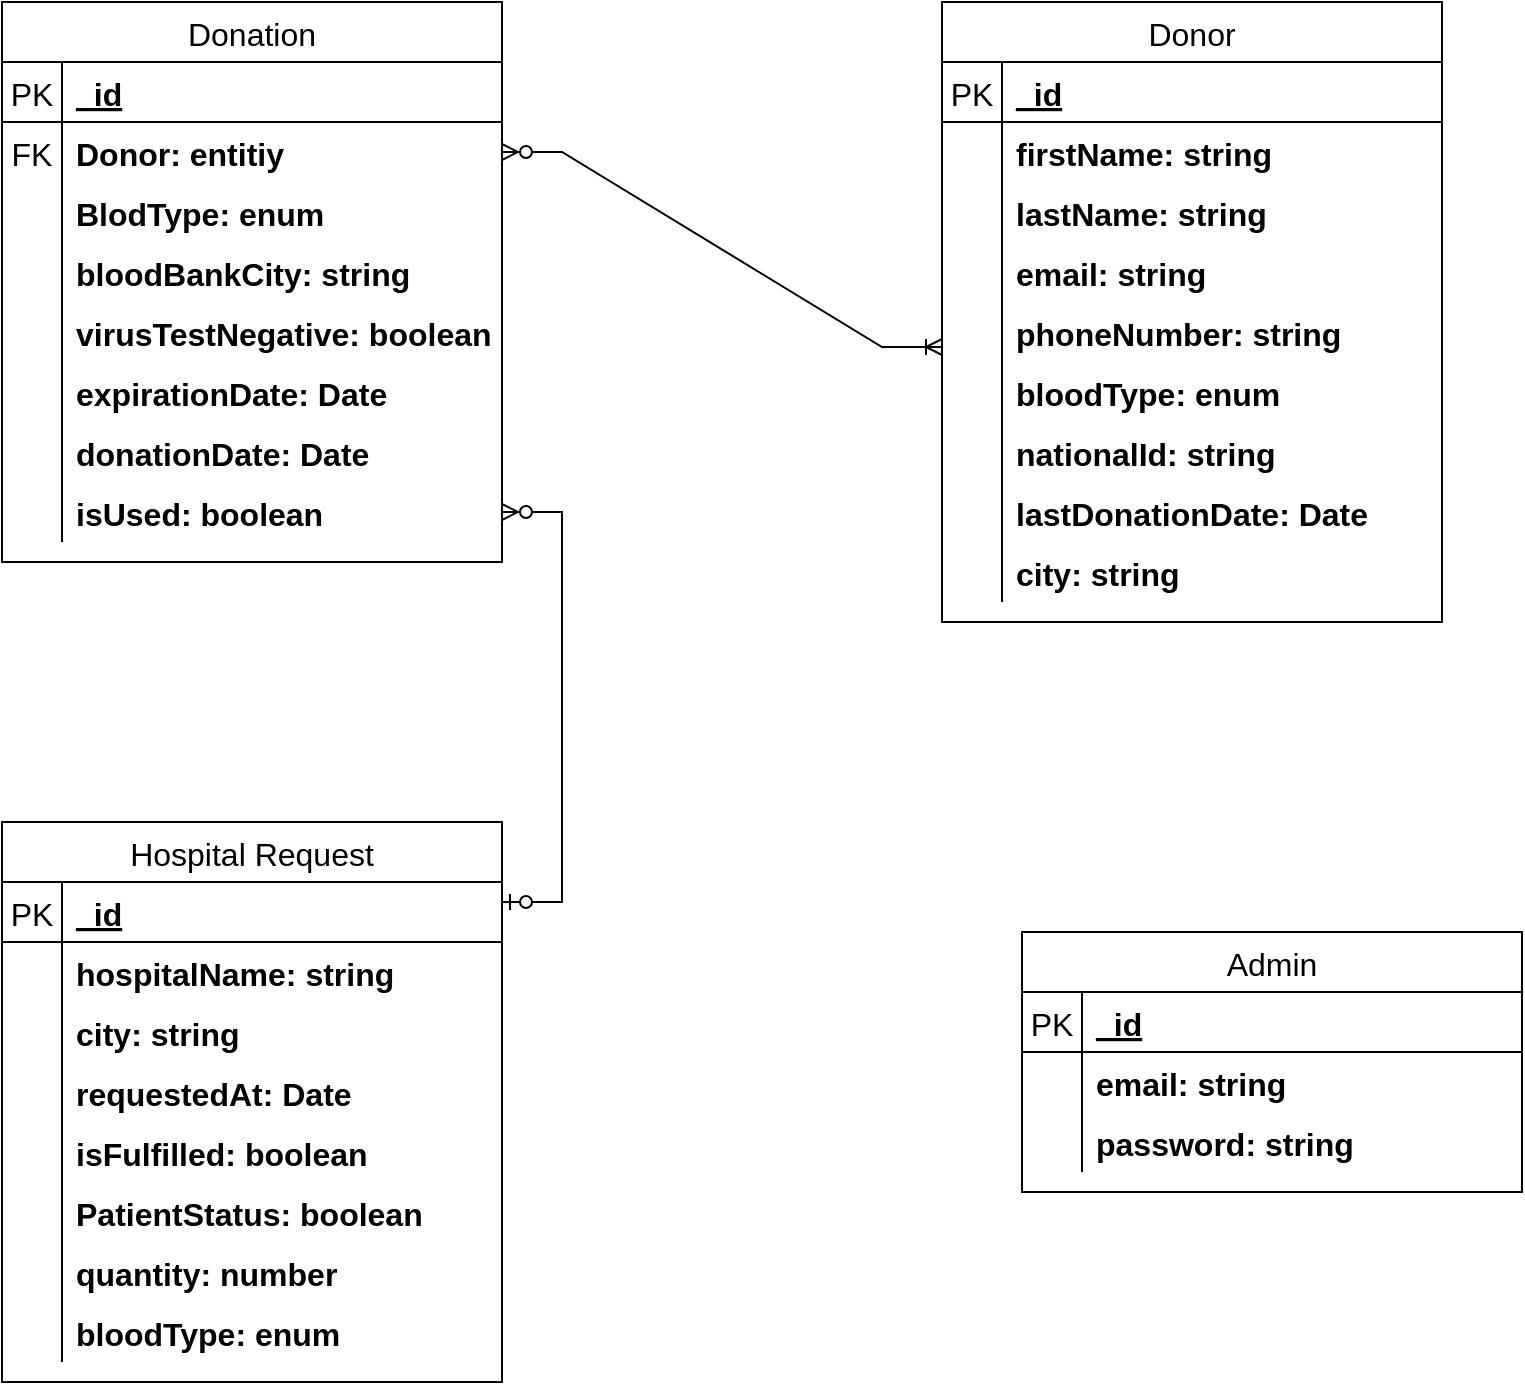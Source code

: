 <mxfile version="28.0.4">
  <diagram id="R2lEEEUBdFMjLlhIrx00" name="Page-1">
    <mxGraphModel dx="1426" dy="841" grid="1" gridSize="10" guides="1" tooltips="1" connect="1" arrows="1" fold="1" page="1" pageScale="1" pageWidth="850" pageHeight="1100" math="0" shadow="0" extFonts="Permanent Marker^https://fonts.googleapis.com/css?family=Permanent+Marker">
      <root>
        <mxCell id="0" />
        <mxCell id="1" parent="0" />
        <mxCell id="C-vyLk0tnHw3VtMMgP7b-23" value="Donation" style="shape=table;startSize=30;container=1;collapsible=1;childLayout=tableLayout;fixedRows=1;rowLines=0;align=center;resizeLast=1;spacing=1;fontSize=16;" parent="1" vertex="1">
          <mxGeometry x="40" y="20" width="250" height="280" as="geometry" />
        </mxCell>
        <mxCell id="C-vyLk0tnHw3VtMMgP7b-24" value="" style="shape=partialRectangle;collapsible=0;dropTarget=0;pointerEvents=0;fillColor=none;points=[[0,0.5],[1,0.5]];portConstraint=eastwest;top=0;left=0;right=0;bottom=1;spacing=1;fontSize=16;" parent="C-vyLk0tnHw3VtMMgP7b-23" vertex="1">
          <mxGeometry y="30" width="250" height="30" as="geometry" />
        </mxCell>
        <mxCell id="C-vyLk0tnHw3VtMMgP7b-25" value="PK" style="shape=partialRectangle;overflow=hidden;connectable=0;fillColor=none;top=0;left=0;bottom=0;right=0;spacing=1;fontSize=16;" parent="C-vyLk0tnHw3VtMMgP7b-24" vertex="1">
          <mxGeometry width="30" height="30" as="geometry">
            <mxRectangle width="30" height="30" as="alternateBounds" />
          </mxGeometry>
        </mxCell>
        <mxCell id="C-vyLk0tnHw3VtMMgP7b-26" value="_id" style="shape=partialRectangle;overflow=hidden;connectable=0;fillColor=none;top=0;left=0;bottom=0;right=0;align=left;spacingLeft=6;spacing=1;fontSize=16;fontStyle=5" parent="C-vyLk0tnHw3VtMMgP7b-24" vertex="1">
          <mxGeometry x="30" width="220" height="30" as="geometry">
            <mxRectangle width="220" height="30" as="alternateBounds" />
          </mxGeometry>
        </mxCell>
        <mxCell id="C-vyLk0tnHw3VtMMgP7b-27" value="" style="shape=partialRectangle;collapsible=0;dropTarget=0;pointerEvents=0;fillColor=none;points=[[0,0.5],[1,0.5]];portConstraint=eastwest;top=0;left=0;right=0;bottom=0;spacing=1;fontSize=16;" parent="C-vyLk0tnHw3VtMMgP7b-23" vertex="1">
          <mxGeometry y="60" width="250" height="30" as="geometry" />
        </mxCell>
        <mxCell id="C-vyLk0tnHw3VtMMgP7b-28" value="FK" style="shape=partialRectangle;overflow=hidden;connectable=0;fillColor=none;top=0;left=0;bottom=0;right=0;spacing=1;fontSize=16;" parent="C-vyLk0tnHw3VtMMgP7b-27" vertex="1">
          <mxGeometry width="30" height="30" as="geometry">
            <mxRectangle width="30" height="30" as="alternateBounds" />
          </mxGeometry>
        </mxCell>
        <mxCell id="C-vyLk0tnHw3VtMMgP7b-29" value="Donor: entitiy" style="shape=partialRectangle;overflow=hidden;connectable=0;fillColor=none;top=0;left=0;bottom=0;right=0;align=left;spacingLeft=6;spacing=1;fontSize=16;fontStyle=1" parent="C-vyLk0tnHw3VtMMgP7b-27" vertex="1">
          <mxGeometry x="30" width="220" height="30" as="geometry">
            <mxRectangle width="220" height="30" as="alternateBounds" />
          </mxGeometry>
        </mxCell>
        <mxCell id="e13ML2tf_FZ5OlTBBP0J-16" value="" style="shape=partialRectangle;collapsible=0;dropTarget=0;pointerEvents=0;fillColor=none;points=[[0,0.5],[1,0.5]];portConstraint=eastwest;top=0;left=0;right=0;bottom=0;spacing=1;fontSize=16;" parent="C-vyLk0tnHw3VtMMgP7b-23" vertex="1">
          <mxGeometry y="90" width="250" height="30" as="geometry" />
        </mxCell>
        <mxCell id="e13ML2tf_FZ5OlTBBP0J-17" value="" style="shape=partialRectangle;overflow=hidden;connectable=0;fillColor=none;top=0;left=0;bottom=0;right=0;spacing=1;fontSize=16;" parent="e13ML2tf_FZ5OlTBBP0J-16" vertex="1">
          <mxGeometry width="30" height="30" as="geometry">
            <mxRectangle width="30" height="30" as="alternateBounds" />
          </mxGeometry>
        </mxCell>
        <mxCell id="e13ML2tf_FZ5OlTBBP0J-18" value="BlodType: enum" style="shape=partialRectangle;overflow=hidden;connectable=0;fillColor=none;top=0;left=0;bottom=0;right=0;align=left;spacingLeft=6;spacing=1;fontSize=16;fontStyle=1" parent="e13ML2tf_FZ5OlTBBP0J-16" vertex="1">
          <mxGeometry x="30" width="220" height="30" as="geometry">
            <mxRectangle width="220" height="30" as="alternateBounds" />
          </mxGeometry>
        </mxCell>
        <mxCell id="e13ML2tf_FZ5OlTBBP0J-19" value="" style="shape=partialRectangle;collapsible=0;dropTarget=0;pointerEvents=0;fillColor=none;points=[[0,0.5],[1,0.5]];portConstraint=eastwest;top=0;left=0;right=0;bottom=0;spacing=1;fontSize=16;" parent="C-vyLk0tnHw3VtMMgP7b-23" vertex="1">
          <mxGeometry y="120" width="250" height="30" as="geometry" />
        </mxCell>
        <mxCell id="e13ML2tf_FZ5OlTBBP0J-20" value="" style="shape=partialRectangle;overflow=hidden;connectable=0;fillColor=none;top=0;left=0;bottom=0;right=0;spacing=1;fontSize=16;" parent="e13ML2tf_FZ5OlTBBP0J-19" vertex="1">
          <mxGeometry width="30" height="30" as="geometry">
            <mxRectangle width="30" height="30" as="alternateBounds" />
          </mxGeometry>
        </mxCell>
        <mxCell id="e13ML2tf_FZ5OlTBBP0J-21" value="bloodBankCity: string" style="shape=partialRectangle;overflow=hidden;connectable=0;fillColor=none;top=0;left=0;bottom=0;right=0;align=left;spacingLeft=6;spacing=1;fontSize=16;fontStyle=1" parent="e13ML2tf_FZ5OlTBBP0J-19" vertex="1">
          <mxGeometry x="30" width="220" height="30" as="geometry">
            <mxRectangle width="220" height="30" as="alternateBounds" />
          </mxGeometry>
        </mxCell>
        <mxCell id="e13ML2tf_FZ5OlTBBP0J-22" value="" style="shape=partialRectangle;collapsible=0;dropTarget=0;pointerEvents=0;fillColor=none;points=[[0,0.5],[1,0.5]];portConstraint=eastwest;top=0;left=0;right=0;bottom=0;spacing=1;fontSize=16;" parent="C-vyLk0tnHw3VtMMgP7b-23" vertex="1">
          <mxGeometry y="150" width="250" height="30" as="geometry" />
        </mxCell>
        <mxCell id="e13ML2tf_FZ5OlTBBP0J-23" value="" style="shape=partialRectangle;overflow=hidden;connectable=0;fillColor=none;top=0;left=0;bottom=0;right=0;spacing=1;fontSize=16;" parent="e13ML2tf_FZ5OlTBBP0J-22" vertex="1">
          <mxGeometry width="30" height="30" as="geometry">
            <mxRectangle width="30" height="30" as="alternateBounds" />
          </mxGeometry>
        </mxCell>
        <mxCell id="e13ML2tf_FZ5OlTBBP0J-24" value="virusTestNegative: boolean" style="shape=partialRectangle;overflow=hidden;connectable=0;fillColor=none;top=0;left=0;bottom=0;right=0;align=left;spacingLeft=6;spacing=1;fontSize=16;fontStyle=1" parent="e13ML2tf_FZ5OlTBBP0J-22" vertex="1">
          <mxGeometry x="30" width="220" height="30" as="geometry">
            <mxRectangle width="220" height="30" as="alternateBounds" />
          </mxGeometry>
        </mxCell>
        <mxCell id="e13ML2tf_FZ5OlTBBP0J-25" value="" style="shape=partialRectangle;collapsible=0;dropTarget=0;pointerEvents=0;fillColor=none;points=[[0,0.5],[1,0.5]];portConstraint=eastwest;top=0;left=0;right=0;bottom=0;spacing=1;fontSize=16;" parent="C-vyLk0tnHw3VtMMgP7b-23" vertex="1">
          <mxGeometry y="180" width="250" height="30" as="geometry" />
        </mxCell>
        <mxCell id="e13ML2tf_FZ5OlTBBP0J-26" value="" style="shape=partialRectangle;overflow=hidden;connectable=0;fillColor=none;top=0;left=0;bottom=0;right=0;spacing=1;fontSize=16;" parent="e13ML2tf_FZ5OlTBBP0J-25" vertex="1">
          <mxGeometry width="30" height="30" as="geometry">
            <mxRectangle width="30" height="30" as="alternateBounds" />
          </mxGeometry>
        </mxCell>
        <mxCell id="e13ML2tf_FZ5OlTBBP0J-27" value="expirationDate: Date" style="shape=partialRectangle;overflow=hidden;connectable=0;fillColor=none;top=0;left=0;bottom=0;right=0;align=left;spacingLeft=6;spacing=1;fontSize=16;fontStyle=1" parent="e13ML2tf_FZ5OlTBBP0J-25" vertex="1">
          <mxGeometry x="30" width="220" height="30" as="geometry">
            <mxRectangle width="220" height="30" as="alternateBounds" />
          </mxGeometry>
        </mxCell>
        <mxCell id="e13ML2tf_FZ5OlTBBP0J-28" value="" style="shape=partialRectangle;collapsible=0;dropTarget=0;pointerEvents=0;fillColor=none;points=[[0,0.5],[1,0.5]];portConstraint=eastwest;top=0;left=0;right=0;bottom=0;spacing=1;fontSize=16;" parent="C-vyLk0tnHw3VtMMgP7b-23" vertex="1">
          <mxGeometry y="210" width="250" height="30" as="geometry" />
        </mxCell>
        <mxCell id="e13ML2tf_FZ5OlTBBP0J-29" value="" style="shape=partialRectangle;overflow=hidden;connectable=0;fillColor=none;top=0;left=0;bottom=0;right=0;spacing=1;fontSize=16;" parent="e13ML2tf_FZ5OlTBBP0J-28" vertex="1">
          <mxGeometry width="30" height="30" as="geometry">
            <mxRectangle width="30" height="30" as="alternateBounds" />
          </mxGeometry>
        </mxCell>
        <mxCell id="e13ML2tf_FZ5OlTBBP0J-30" value="donationDate: Date" style="shape=partialRectangle;overflow=hidden;connectable=0;fillColor=none;top=0;left=0;bottom=0;right=0;align=left;spacingLeft=6;spacing=1;fontSize=16;fontStyle=1" parent="e13ML2tf_FZ5OlTBBP0J-28" vertex="1">
          <mxGeometry x="30" width="220" height="30" as="geometry">
            <mxRectangle width="220" height="30" as="alternateBounds" />
          </mxGeometry>
        </mxCell>
        <mxCell id="e13ML2tf_FZ5OlTBBP0J-59" value="" style="shape=partialRectangle;collapsible=0;dropTarget=0;pointerEvents=0;fillColor=none;points=[[0,0.5],[1,0.5]];portConstraint=eastwest;top=0;left=0;right=0;bottom=0;spacing=1;fontSize=16;" parent="C-vyLk0tnHw3VtMMgP7b-23" vertex="1">
          <mxGeometry y="240" width="250" height="30" as="geometry" />
        </mxCell>
        <mxCell id="e13ML2tf_FZ5OlTBBP0J-60" value="" style="shape=partialRectangle;overflow=hidden;connectable=0;fillColor=none;top=0;left=0;bottom=0;right=0;spacing=1;fontSize=16;" parent="e13ML2tf_FZ5OlTBBP0J-59" vertex="1">
          <mxGeometry width="30" height="30" as="geometry">
            <mxRectangle width="30" height="30" as="alternateBounds" />
          </mxGeometry>
        </mxCell>
        <mxCell id="e13ML2tf_FZ5OlTBBP0J-61" value="isUsed: boolean" style="shape=partialRectangle;overflow=hidden;connectable=0;fillColor=none;top=0;left=0;bottom=0;right=0;align=left;spacingLeft=6;spacing=1;fontSize=16;fontStyle=1" parent="e13ML2tf_FZ5OlTBBP0J-59" vertex="1">
          <mxGeometry x="30" width="220" height="30" as="geometry">
            <mxRectangle width="220" height="30" as="alternateBounds" />
          </mxGeometry>
        </mxCell>
        <mxCell id="e13ML2tf_FZ5OlTBBP0J-90" value="Hospital Request" style="shape=table;startSize=30;container=1;collapsible=1;childLayout=tableLayout;fixedRows=1;rowLines=0;align=center;resizeLast=1;spacing=1;fontSize=16;" parent="1" vertex="1">
          <mxGeometry x="40" y="430" width="250" height="280" as="geometry" />
        </mxCell>
        <mxCell id="e13ML2tf_FZ5OlTBBP0J-91" value="" style="shape=partialRectangle;collapsible=0;dropTarget=0;pointerEvents=0;fillColor=none;points=[[0,0.5],[1,0.5]];portConstraint=eastwest;top=0;left=0;right=0;bottom=1;spacing=1;fontSize=16;" parent="e13ML2tf_FZ5OlTBBP0J-90" vertex="1">
          <mxGeometry y="30" width="250" height="30" as="geometry" />
        </mxCell>
        <mxCell id="e13ML2tf_FZ5OlTBBP0J-92" value="PK" style="shape=partialRectangle;overflow=hidden;connectable=0;fillColor=none;top=0;left=0;bottom=0;right=0;spacing=1;fontSize=16;" parent="e13ML2tf_FZ5OlTBBP0J-91" vertex="1">
          <mxGeometry width="30" height="30" as="geometry">
            <mxRectangle width="30" height="30" as="alternateBounds" />
          </mxGeometry>
        </mxCell>
        <mxCell id="e13ML2tf_FZ5OlTBBP0J-93" value="_id" style="shape=partialRectangle;overflow=hidden;connectable=0;fillColor=none;top=0;left=0;bottom=0;right=0;align=left;spacingLeft=6;spacing=1;fontSize=16;fontStyle=5" parent="e13ML2tf_FZ5OlTBBP0J-91" vertex="1">
          <mxGeometry x="30" width="220" height="30" as="geometry">
            <mxRectangle width="220" height="30" as="alternateBounds" />
          </mxGeometry>
        </mxCell>
        <mxCell id="e13ML2tf_FZ5OlTBBP0J-94" value="" style="shape=partialRectangle;collapsible=0;dropTarget=0;pointerEvents=0;fillColor=none;points=[[0,0.5],[1,0.5]];portConstraint=eastwest;top=0;left=0;right=0;bottom=0;spacing=1;fontSize=16;" parent="e13ML2tf_FZ5OlTBBP0J-90" vertex="1">
          <mxGeometry y="60" width="250" height="30" as="geometry" />
        </mxCell>
        <mxCell id="e13ML2tf_FZ5OlTBBP0J-95" value="" style="shape=partialRectangle;overflow=hidden;connectable=0;fillColor=none;top=0;left=0;bottom=0;right=0;spacing=1;fontSize=16;" parent="e13ML2tf_FZ5OlTBBP0J-94" vertex="1">
          <mxGeometry width="30" height="30" as="geometry">
            <mxRectangle width="30" height="30" as="alternateBounds" />
          </mxGeometry>
        </mxCell>
        <mxCell id="e13ML2tf_FZ5OlTBBP0J-96" value="hospitalName: string" style="shape=partialRectangle;overflow=hidden;connectable=0;fillColor=none;top=0;left=0;bottom=0;right=0;align=left;spacingLeft=6;spacing=1;fontSize=16;fontStyle=1" parent="e13ML2tf_FZ5OlTBBP0J-94" vertex="1">
          <mxGeometry x="30" width="220" height="30" as="geometry">
            <mxRectangle width="220" height="30" as="alternateBounds" />
          </mxGeometry>
        </mxCell>
        <mxCell id="e13ML2tf_FZ5OlTBBP0J-97" value="" style="shape=partialRectangle;collapsible=0;dropTarget=0;pointerEvents=0;fillColor=none;points=[[0,0.5],[1,0.5]];portConstraint=eastwest;top=0;left=0;right=0;bottom=0;spacing=1;fontSize=16;" parent="e13ML2tf_FZ5OlTBBP0J-90" vertex="1">
          <mxGeometry y="90" width="250" height="30" as="geometry" />
        </mxCell>
        <mxCell id="e13ML2tf_FZ5OlTBBP0J-98" value="" style="shape=partialRectangle;overflow=hidden;connectable=0;fillColor=none;top=0;left=0;bottom=0;right=0;spacing=1;fontSize=16;" parent="e13ML2tf_FZ5OlTBBP0J-97" vertex="1">
          <mxGeometry width="30" height="30" as="geometry">
            <mxRectangle width="30" height="30" as="alternateBounds" />
          </mxGeometry>
        </mxCell>
        <mxCell id="e13ML2tf_FZ5OlTBBP0J-99" value="city: string" style="shape=partialRectangle;overflow=hidden;connectable=0;fillColor=none;top=0;left=0;bottom=0;right=0;align=left;spacingLeft=6;spacing=1;fontSize=16;fontStyle=1" parent="e13ML2tf_FZ5OlTBBP0J-97" vertex="1">
          <mxGeometry x="30" width="220" height="30" as="geometry">
            <mxRectangle width="220" height="30" as="alternateBounds" />
          </mxGeometry>
        </mxCell>
        <mxCell id="e13ML2tf_FZ5OlTBBP0J-115" value="" style="shape=partialRectangle;collapsible=0;dropTarget=0;pointerEvents=0;fillColor=none;points=[[0,0.5],[1,0.5]];portConstraint=eastwest;top=0;left=0;right=0;bottom=0;spacing=1;fontSize=16;" parent="e13ML2tf_FZ5OlTBBP0J-90" vertex="1">
          <mxGeometry y="120" width="250" height="30" as="geometry" />
        </mxCell>
        <mxCell id="e13ML2tf_FZ5OlTBBP0J-116" value="" style="shape=partialRectangle;overflow=hidden;connectable=0;fillColor=none;top=0;left=0;bottom=0;right=0;spacing=1;fontSize=16;" parent="e13ML2tf_FZ5OlTBBP0J-115" vertex="1">
          <mxGeometry width="30" height="30" as="geometry">
            <mxRectangle width="30" height="30" as="alternateBounds" />
          </mxGeometry>
        </mxCell>
        <mxCell id="e13ML2tf_FZ5OlTBBP0J-117" value="requestedAt: Date" style="shape=partialRectangle;overflow=hidden;connectable=0;fillColor=none;top=0;left=0;bottom=0;right=0;align=left;spacingLeft=6;spacing=1;fontSize=16;fontStyle=1" parent="e13ML2tf_FZ5OlTBBP0J-115" vertex="1">
          <mxGeometry x="30" width="220" height="30" as="geometry">
            <mxRectangle width="220" height="30" as="alternateBounds" />
          </mxGeometry>
        </mxCell>
        <mxCell id="w0F7OQjywoOa17kBOI3Z-49" value="" style="shape=partialRectangle;collapsible=0;dropTarget=0;pointerEvents=0;fillColor=none;points=[[0,0.5],[1,0.5]];portConstraint=eastwest;top=0;left=0;right=0;bottom=0;spacing=1;fontSize=16;" vertex="1" parent="e13ML2tf_FZ5OlTBBP0J-90">
          <mxGeometry y="150" width="250" height="30" as="geometry" />
        </mxCell>
        <mxCell id="w0F7OQjywoOa17kBOI3Z-50" value="" style="shape=partialRectangle;overflow=hidden;connectable=0;fillColor=none;top=0;left=0;bottom=0;right=0;spacing=1;fontSize=16;" vertex="1" parent="w0F7OQjywoOa17kBOI3Z-49">
          <mxGeometry width="30" height="30" as="geometry">
            <mxRectangle width="30" height="30" as="alternateBounds" />
          </mxGeometry>
        </mxCell>
        <mxCell id="w0F7OQjywoOa17kBOI3Z-51" value="isFulfilled: boolean" style="shape=partialRectangle;overflow=hidden;connectable=0;fillColor=none;top=0;left=0;bottom=0;right=0;align=left;spacingLeft=6;spacing=1;fontSize=16;fontStyle=1" vertex="1" parent="w0F7OQjywoOa17kBOI3Z-49">
          <mxGeometry x="30" width="220" height="30" as="geometry">
            <mxRectangle width="220" height="30" as="alternateBounds" />
          </mxGeometry>
        </mxCell>
        <mxCell id="w0F7OQjywoOa17kBOI3Z-52" value="" style="shape=partialRectangle;collapsible=0;dropTarget=0;pointerEvents=0;fillColor=none;points=[[0,0.5],[1,0.5]];portConstraint=eastwest;top=0;left=0;right=0;bottom=0;spacing=1;fontSize=16;" vertex="1" parent="e13ML2tf_FZ5OlTBBP0J-90">
          <mxGeometry y="180" width="250" height="30" as="geometry" />
        </mxCell>
        <mxCell id="w0F7OQjywoOa17kBOI3Z-53" value="" style="shape=partialRectangle;overflow=hidden;connectable=0;fillColor=none;top=0;left=0;bottom=0;right=0;spacing=1;fontSize=16;" vertex="1" parent="w0F7OQjywoOa17kBOI3Z-52">
          <mxGeometry width="30" height="30" as="geometry">
            <mxRectangle width="30" height="30" as="alternateBounds" />
          </mxGeometry>
        </mxCell>
        <mxCell id="w0F7OQjywoOa17kBOI3Z-54" value="PatientStatus: boolean" style="shape=partialRectangle;overflow=hidden;connectable=0;fillColor=none;top=0;left=0;bottom=0;right=0;align=left;spacingLeft=6;spacing=1;fontSize=16;fontStyle=1" vertex="1" parent="w0F7OQjywoOa17kBOI3Z-52">
          <mxGeometry x="30" width="220" height="30" as="geometry">
            <mxRectangle width="220" height="30" as="alternateBounds" />
          </mxGeometry>
        </mxCell>
        <mxCell id="w0F7OQjywoOa17kBOI3Z-55" value="" style="shape=partialRectangle;collapsible=0;dropTarget=0;pointerEvents=0;fillColor=none;points=[[0,0.5],[1,0.5]];portConstraint=eastwest;top=0;left=0;right=0;bottom=0;spacing=1;fontSize=16;" vertex="1" parent="e13ML2tf_FZ5OlTBBP0J-90">
          <mxGeometry y="210" width="250" height="30" as="geometry" />
        </mxCell>
        <mxCell id="w0F7OQjywoOa17kBOI3Z-56" value="" style="shape=partialRectangle;overflow=hidden;connectable=0;fillColor=none;top=0;left=0;bottom=0;right=0;spacing=1;fontSize=16;" vertex="1" parent="w0F7OQjywoOa17kBOI3Z-55">
          <mxGeometry width="30" height="30" as="geometry">
            <mxRectangle width="30" height="30" as="alternateBounds" />
          </mxGeometry>
        </mxCell>
        <mxCell id="w0F7OQjywoOa17kBOI3Z-57" value="quantity: number" style="shape=partialRectangle;overflow=hidden;connectable=0;fillColor=none;top=0;left=0;bottom=0;right=0;align=left;spacingLeft=6;spacing=1;fontSize=16;fontStyle=1" vertex="1" parent="w0F7OQjywoOa17kBOI3Z-55">
          <mxGeometry x="30" width="220" height="30" as="geometry">
            <mxRectangle width="220" height="30" as="alternateBounds" />
          </mxGeometry>
        </mxCell>
        <mxCell id="w0F7OQjywoOa17kBOI3Z-58" value="" style="shape=partialRectangle;collapsible=0;dropTarget=0;pointerEvents=0;fillColor=none;points=[[0,0.5],[1,0.5]];portConstraint=eastwest;top=0;left=0;right=0;bottom=0;spacing=1;fontSize=16;" vertex="1" parent="e13ML2tf_FZ5OlTBBP0J-90">
          <mxGeometry y="240" width="250" height="30" as="geometry" />
        </mxCell>
        <mxCell id="w0F7OQjywoOa17kBOI3Z-59" value="" style="shape=partialRectangle;overflow=hidden;connectable=0;fillColor=none;top=0;left=0;bottom=0;right=0;spacing=1;fontSize=16;" vertex="1" parent="w0F7OQjywoOa17kBOI3Z-58">
          <mxGeometry width="30" height="30" as="geometry">
            <mxRectangle width="30" height="30" as="alternateBounds" />
          </mxGeometry>
        </mxCell>
        <mxCell id="w0F7OQjywoOa17kBOI3Z-60" value="bloodType: enum" style="shape=partialRectangle;overflow=hidden;connectable=0;fillColor=none;top=0;left=0;bottom=0;right=0;align=left;spacingLeft=6;spacing=1;fontSize=16;fontStyle=1" vertex="1" parent="w0F7OQjywoOa17kBOI3Z-58">
          <mxGeometry x="30" width="220" height="30" as="geometry">
            <mxRectangle width="220" height="30" as="alternateBounds" />
          </mxGeometry>
        </mxCell>
        <mxCell id="e13ML2tf_FZ5OlTBBP0J-131" value="Donor" style="shape=table;startSize=30;container=1;collapsible=1;childLayout=tableLayout;fixedRows=1;rowLines=0;align=center;resizeLast=1;spacing=1;fontSize=16;" parent="1" vertex="1">
          <mxGeometry x="510" y="20" width="250" height="310" as="geometry" />
        </mxCell>
        <mxCell id="e13ML2tf_FZ5OlTBBP0J-132" value="" style="shape=partialRectangle;collapsible=0;dropTarget=0;pointerEvents=0;fillColor=none;points=[[0,0.5],[1,0.5]];portConstraint=eastwest;top=0;left=0;right=0;bottom=1;spacing=1;fontSize=16;" parent="e13ML2tf_FZ5OlTBBP0J-131" vertex="1">
          <mxGeometry y="30" width="250" height="30" as="geometry" />
        </mxCell>
        <mxCell id="e13ML2tf_FZ5OlTBBP0J-133" value="PK" style="shape=partialRectangle;overflow=hidden;connectable=0;fillColor=none;top=0;left=0;bottom=0;right=0;spacing=1;fontSize=16;" parent="e13ML2tf_FZ5OlTBBP0J-132" vertex="1">
          <mxGeometry width="30" height="30" as="geometry">
            <mxRectangle width="30" height="30" as="alternateBounds" />
          </mxGeometry>
        </mxCell>
        <mxCell id="e13ML2tf_FZ5OlTBBP0J-134" value="_id" style="shape=partialRectangle;overflow=hidden;connectable=0;fillColor=none;top=0;left=0;bottom=0;right=0;align=left;spacingLeft=6;spacing=1;fontSize=16;fontStyle=5" parent="e13ML2tf_FZ5OlTBBP0J-132" vertex="1">
          <mxGeometry x="30" width="220" height="30" as="geometry">
            <mxRectangle width="220" height="30" as="alternateBounds" />
          </mxGeometry>
        </mxCell>
        <mxCell id="e13ML2tf_FZ5OlTBBP0J-135" value="" style="shape=partialRectangle;collapsible=0;dropTarget=0;pointerEvents=0;fillColor=none;points=[[0,0.5],[1,0.5]];portConstraint=eastwest;top=0;left=0;right=0;bottom=0;spacing=1;fontSize=16;" parent="e13ML2tf_FZ5OlTBBP0J-131" vertex="1">
          <mxGeometry y="60" width="250" height="30" as="geometry" />
        </mxCell>
        <mxCell id="e13ML2tf_FZ5OlTBBP0J-136" value="" style="shape=partialRectangle;overflow=hidden;connectable=0;fillColor=none;top=0;left=0;bottom=0;right=0;spacing=1;fontSize=16;" parent="e13ML2tf_FZ5OlTBBP0J-135" vertex="1">
          <mxGeometry width="30" height="30" as="geometry">
            <mxRectangle width="30" height="30" as="alternateBounds" />
          </mxGeometry>
        </mxCell>
        <mxCell id="e13ML2tf_FZ5OlTBBP0J-137" value="firstName: string" style="shape=partialRectangle;overflow=hidden;connectable=0;fillColor=none;top=0;left=0;bottom=0;right=0;align=left;spacingLeft=6;spacing=1;fontSize=16;fontStyle=1" parent="e13ML2tf_FZ5OlTBBP0J-135" vertex="1">
          <mxGeometry x="30" width="220" height="30" as="geometry">
            <mxRectangle width="220" height="30" as="alternateBounds" />
          </mxGeometry>
        </mxCell>
        <mxCell id="e13ML2tf_FZ5OlTBBP0J-138" value="" style="shape=partialRectangle;collapsible=0;dropTarget=0;pointerEvents=0;fillColor=none;points=[[0,0.5],[1,0.5]];portConstraint=eastwest;top=0;left=0;right=0;bottom=0;spacing=1;fontSize=16;" parent="e13ML2tf_FZ5OlTBBP0J-131" vertex="1">
          <mxGeometry y="90" width="250" height="30" as="geometry" />
        </mxCell>
        <mxCell id="e13ML2tf_FZ5OlTBBP0J-139" value="" style="shape=partialRectangle;overflow=hidden;connectable=0;fillColor=none;top=0;left=0;bottom=0;right=0;spacing=1;fontSize=16;" parent="e13ML2tf_FZ5OlTBBP0J-138" vertex="1">
          <mxGeometry width="30" height="30" as="geometry">
            <mxRectangle width="30" height="30" as="alternateBounds" />
          </mxGeometry>
        </mxCell>
        <mxCell id="e13ML2tf_FZ5OlTBBP0J-140" value="lastName: string" style="shape=partialRectangle;overflow=hidden;connectable=0;fillColor=none;top=0;left=0;bottom=0;right=0;align=left;spacingLeft=6;spacing=1;fontSize=16;fontStyle=1" parent="e13ML2tf_FZ5OlTBBP0J-138" vertex="1">
          <mxGeometry x="30" width="220" height="30" as="geometry">
            <mxRectangle width="220" height="30" as="alternateBounds" />
          </mxGeometry>
        </mxCell>
        <mxCell id="e13ML2tf_FZ5OlTBBP0J-141" value="" style="shape=partialRectangle;collapsible=0;dropTarget=0;pointerEvents=0;fillColor=none;points=[[0,0.5],[1,0.5]];portConstraint=eastwest;top=0;left=0;right=0;bottom=0;spacing=1;fontSize=16;" parent="e13ML2tf_FZ5OlTBBP0J-131" vertex="1">
          <mxGeometry y="120" width="250" height="30" as="geometry" />
        </mxCell>
        <mxCell id="e13ML2tf_FZ5OlTBBP0J-142" value="" style="shape=partialRectangle;overflow=hidden;connectable=0;fillColor=none;top=0;left=0;bottom=0;right=0;spacing=1;fontSize=16;" parent="e13ML2tf_FZ5OlTBBP0J-141" vertex="1">
          <mxGeometry width="30" height="30" as="geometry">
            <mxRectangle width="30" height="30" as="alternateBounds" />
          </mxGeometry>
        </mxCell>
        <mxCell id="e13ML2tf_FZ5OlTBBP0J-143" value="email: string" style="shape=partialRectangle;overflow=hidden;connectable=0;fillColor=none;top=0;left=0;bottom=0;right=0;align=left;spacingLeft=6;spacing=1;fontSize=16;fontStyle=1" parent="e13ML2tf_FZ5OlTBBP0J-141" vertex="1">
          <mxGeometry x="30" width="220" height="30" as="geometry">
            <mxRectangle width="220" height="30" as="alternateBounds" />
          </mxGeometry>
        </mxCell>
        <mxCell id="w0F7OQjywoOa17kBOI3Z-29" value="" style="shape=partialRectangle;collapsible=0;dropTarget=0;pointerEvents=0;fillColor=none;points=[[0,0.5],[1,0.5]];portConstraint=eastwest;top=0;left=0;right=0;bottom=0;spacing=1;fontSize=16;" vertex="1" parent="e13ML2tf_FZ5OlTBBP0J-131">
          <mxGeometry y="150" width="250" height="30" as="geometry" />
        </mxCell>
        <mxCell id="w0F7OQjywoOa17kBOI3Z-30" value="" style="shape=partialRectangle;overflow=hidden;connectable=0;fillColor=none;top=0;left=0;bottom=0;right=0;spacing=1;fontSize=16;" vertex="1" parent="w0F7OQjywoOa17kBOI3Z-29">
          <mxGeometry width="30" height="30" as="geometry">
            <mxRectangle width="30" height="30" as="alternateBounds" />
          </mxGeometry>
        </mxCell>
        <mxCell id="w0F7OQjywoOa17kBOI3Z-31" value="phoneNumber: string" style="shape=partialRectangle;overflow=hidden;connectable=0;fillColor=none;top=0;left=0;bottom=0;right=0;align=left;spacingLeft=6;spacing=1;fontSize=16;fontStyle=1" vertex="1" parent="w0F7OQjywoOa17kBOI3Z-29">
          <mxGeometry x="30" width="220" height="30" as="geometry">
            <mxRectangle width="220" height="30" as="alternateBounds" />
          </mxGeometry>
        </mxCell>
        <mxCell id="w0F7OQjywoOa17kBOI3Z-32" value="" style="shape=partialRectangle;collapsible=0;dropTarget=0;pointerEvents=0;fillColor=none;points=[[0,0.5],[1,0.5]];portConstraint=eastwest;top=0;left=0;right=0;bottom=0;spacing=1;fontSize=16;" vertex="1" parent="e13ML2tf_FZ5OlTBBP0J-131">
          <mxGeometry y="180" width="250" height="30" as="geometry" />
        </mxCell>
        <mxCell id="w0F7OQjywoOa17kBOI3Z-33" value="" style="shape=partialRectangle;overflow=hidden;connectable=0;fillColor=none;top=0;left=0;bottom=0;right=0;spacing=1;fontSize=16;" vertex="1" parent="w0F7OQjywoOa17kBOI3Z-32">
          <mxGeometry width="30" height="30" as="geometry">
            <mxRectangle width="30" height="30" as="alternateBounds" />
          </mxGeometry>
        </mxCell>
        <mxCell id="w0F7OQjywoOa17kBOI3Z-34" value="bloodType: enum" style="shape=partialRectangle;overflow=hidden;connectable=0;fillColor=none;top=0;left=0;bottom=0;right=0;align=left;spacingLeft=6;spacing=1;fontSize=16;fontStyle=1" vertex="1" parent="w0F7OQjywoOa17kBOI3Z-32">
          <mxGeometry x="30" width="220" height="30" as="geometry">
            <mxRectangle width="220" height="30" as="alternateBounds" />
          </mxGeometry>
        </mxCell>
        <mxCell id="w0F7OQjywoOa17kBOI3Z-35" value="" style="shape=partialRectangle;collapsible=0;dropTarget=0;pointerEvents=0;fillColor=none;points=[[0,0.5],[1,0.5]];portConstraint=eastwest;top=0;left=0;right=0;bottom=0;spacing=1;fontSize=16;" vertex="1" parent="e13ML2tf_FZ5OlTBBP0J-131">
          <mxGeometry y="210" width="250" height="30" as="geometry" />
        </mxCell>
        <mxCell id="w0F7OQjywoOa17kBOI3Z-36" value="" style="shape=partialRectangle;overflow=hidden;connectable=0;fillColor=none;top=0;left=0;bottom=0;right=0;spacing=1;fontSize=16;" vertex="1" parent="w0F7OQjywoOa17kBOI3Z-35">
          <mxGeometry width="30" height="30" as="geometry">
            <mxRectangle width="30" height="30" as="alternateBounds" />
          </mxGeometry>
        </mxCell>
        <mxCell id="w0F7OQjywoOa17kBOI3Z-37" value="nationalId: string" style="shape=partialRectangle;overflow=hidden;connectable=0;fillColor=none;top=0;left=0;bottom=0;right=0;align=left;spacingLeft=6;spacing=1;fontSize=16;fontStyle=1" vertex="1" parent="w0F7OQjywoOa17kBOI3Z-35">
          <mxGeometry x="30" width="220" height="30" as="geometry">
            <mxRectangle width="220" height="30" as="alternateBounds" />
          </mxGeometry>
        </mxCell>
        <mxCell id="w0F7OQjywoOa17kBOI3Z-38" value="" style="shape=partialRectangle;collapsible=0;dropTarget=0;pointerEvents=0;fillColor=none;points=[[0,0.5],[1,0.5]];portConstraint=eastwest;top=0;left=0;right=0;bottom=0;spacing=1;fontSize=16;" vertex="1" parent="e13ML2tf_FZ5OlTBBP0J-131">
          <mxGeometry y="240" width="250" height="30" as="geometry" />
        </mxCell>
        <mxCell id="w0F7OQjywoOa17kBOI3Z-39" value="" style="shape=partialRectangle;overflow=hidden;connectable=0;fillColor=none;top=0;left=0;bottom=0;right=0;spacing=1;fontSize=16;" vertex="1" parent="w0F7OQjywoOa17kBOI3Z-38">
          <mxGeometry width="30" height="30" as="geometry">
            <mxRectangle width="30" height="30" as="alternateBounds" />
          </mxGeometry>
        </mxCell>
        <mxCell id="w0F7OQjywoOa17kBOI3Z-40" value="lastDonationDate: Date" style="shape=partialRectangle;overflow=hidden;connectable=0;fillColor=none;top=0;left=0;bottom=0;right=0;align=left;spacingLeft=6;spacing=1;fontSize=16;fontStyle=1" vertex="1" parent="w0F7OQjywoOa17kBOI3Z-38">
          <mxGeometry x="30" width="220" height="30" as="geometry">
            <mxRectangle width="220" height="30" as="alternateBounds" />
          </mxGeometry>
        </mxCell>
        <mxCell id="w0F7OQjywoOa17kBOI3Z-41" value="" style="shape=partialRectangle;collapsible=0;dropTarget=0;pointerEvents=0;fillColor=none;points=[[0,0.5],[1,0.5]];portConstraint=eastwest;top=0;left=0;right=0;bottom=0;spacing=1;fontSize=16;" vertex="1" parent="e13ML2tf_FZ5OlTBBP0J-131">
          <mxGeometry y="270" width="250" height="30" as="geometry" />
        </mxCell>
        <mxCell id="w0F7OQjywoOa17kBOI3Z-42" value="" style="shape=partialRectangle;overflow=hidden;connectable=0;fillColor=none;top=0;left=0;bottom=0;right=0;spacing=1;fontSize=16;" vertex="1" parent="w0F7OQjywoOa17kBOI3Z-41">
          <mxGeometry width="30" height="30" as="geometry">
            <mxRectangle width="30" height="30" as="alternateBounds" />
          </mxGeometry>
        </mxCell>
        <mxCell id="w0F7OQjywoOa17kBOI3Z-43" value="city: string" style="shape=partialRectangle;overflow=hidden;connectable=0;fillColor=none;top=0;left=0;bottom=0;right=0;align=left;spacingLeft=6;spacing=1;fontSize=16;fontStyle=1" vertex="1" parent="w0F7OQjywoOa17kBOI3Z-41">
          <mxGeometry x="30" width="220" height="30" as="geometry">
            <mxRectangle width="220" height="30" as="alternateBounds" />
          </mxGeometry>
        </mxCell>
        <mxCell id="w0F7OQjywoOa17kBOI3Z-1" value="Admin" style="shape=table;startSize=30;container=1;collapsible=1;childLayout=tableLayout;fixedRows=1;rowLines=0;align=center;resizeLast=1;spacing=1;fontSize=16;" vertex="1" parent="1">
          <mxGeometry x="550" y="485" width="250" height="130" as="geometry" />
        </mxCell>
        <mxCell id="w0F7OQjywoOa17kBOI3Z-2" value="" style="shape=partialRectangle;collapsible=0;dropTarget=0;pointerEvents=0;fillColor=none;points=[[0,0.5],[1,0.5]];portConstraint=eastwest;top=0;left=0;right=0;bottom=1;spacing=1;fontSize=16;" vertex="1" parent="w0F7OQjywoOa17kBOI3Z-1">
          <mxGeometry y="30" width="250" height="30" as="geometry" />
        </mxCell>
        <mxCell id="w0F7OQjywoOa17kBOI3Z-3" value="PK" style="shape=partialRectangle;overflow=hidden;connectable=0;fillColor=none;top=0;left=0;bottom=0;right=0;spacing=1;fontSize=16;" vertex="1" parent="w0F7OQjywoOa17kBOI3Z-2">
          <mxGeometry width="30" height="30" as="geometry">
            <mxRectangle width="30" height="30" as="alternateBounds" />
          </mxGeometry>
        </mxCell>
        <mxCell id="w0F7OQjywoOa17kBOI3Z-4" value="_id" style="shape=partialRectangle;overflow=hidden;connectable=0;fillColor=none;top=0;left=0;bottom=0;right=0;align=left;spacingLeft=6;spacing=1;fontSize=16;fontStyle=5" vertex="1" parent="w0F7OQjywoOa17kBOI3Z-2">
          <mxGeometry x="30" width="220" height="30" as="geometry">
            <mxRectangle width="220" height="30" as="alternateBounds" />
          </mxGeometry>
        </mxCell>
        <mxCell id="w0F7OQjywoOa17kBOI3Z-11" value="" style="shape=partialRectangle;collapsible=0;dropTarget=0;pointerEvents=0;fillColor=none;points=[[0,0.5],[1,0.5]];portConstraint=eastwest;top=0;left=0;right=0;bottom=0;spacing=1;fontSize=16;" vertex="1" parent="w0F7OQjywoOa17kBOI3Z-1">
          <mxGeometry y="60" width="250" height="30" as="geometry" />
        </mxCell>
        <mxCell id="w0F7OQjywoOa17kBOI3Z-12" value="" style="shape=partialRectangle;overflow=hidden;connectable=0;fillColor=none;top=0;left=0;bottom=0;right=0;spacing=1;fontSize=16;" vertex="1" parent="w0F7OQjywoOa17kBOI3Z-11">
          <mxGeometry width="30" height="30" as="geometry">
            <mxRectangle width="30" height="30" as="alternateBounds" />
          </mxGeometry>
        </mxCell>
        <mxCell id="w0F7OQjywoOa17kBOI3Z-13" value="email: string" style="shape=partialRectangle;overflow=hidden;connectable=0;fillColor=none;top=0;left=0;bottom=0;right=0;align=left;spacingLeft=6;spacing=1;fontSize=16;fontStyle=1" vertex="1" parent="w0F7OQjywoOa17kBOI3Z-11">
          <mxGeometry x="30" width="220" height="30" as="geometry">
            <mxRectangle width="220" height="30" as="alternateBounds" />
          </mxGeometry>
        </mxCell>
        <mxCell id="w0F7OQjywoOa17kBOI3Z-14" value="" style="shape=partialRectangle;collapsible=0;dropTarget=0;pointerEvents=0;fillColor=none;points=[[0,0.5],[1,0.5]];portConstraint=eastwest;top=0;left=0;right=0;bottom=0;spacing=1;fontSize=16;" vertex="1" parent="w0F7OQjywoOa17kBOI3Z-1">
          <mxGeometry y="90" width="250" height="30" as="geometry" />
        </mxCell>
        <mxCell id="w0F7OQjywoOa17kBOI3Z-15" value="" style="shape=partialRectangle;overflow=hidden;connectable=0;fillColor=none;top=0;left=0;bottom=0;right=0;spacing=1;fontSize=16;" vertex="1" parent="w0F7OQjywoOa17kBOI3Z-14">
          <mxGeometry width="30" height="30" as="geometry">
            <mxRectangle width="30" height="30" as="alternateBounds" />
          </mxGeometry>
        </mxCell>
        <mxCell id="w0F7OQjywoOa17kBOI3Z-16" value="password: string" style="shape=partialRectangle;overflow=hidden;connectable=0;fillColor=none;top=0;left=0;bottom=0;right=0;align=left;spacingLeft=6;spacing=1;fontSize=16;fontStyle=1" vertex="1" parent="w0F7OQjywoOa17kBOI3Z-14">
          <mxGeometry x="30" width="220" height="30" as="geometry">
            <mxRectangle width="220" height="30" as="alternateBounds" />
          </mxGeometry>
        </mxCell>
        <mxCell id="w0F7OQjywoOa17kBOI3Z-45" value="" style="edgeStyle=entityRelationEdgeStyle;fontSize=12;html=1;endArrow=ERoneToMany;startArrow=ERzeroToMany;rounded=0;exitX=1;exitY=0.5;exitDx=0;exitDy=0;" edge="1" parent="1" source="C-vyLk0tnHw3VtMMgP7b-27">
          <mxGeometry width="100" height="100" relative="1" as="geometry">
            <mxPoint x="300" y="193" as="sourcePoint" />
            <mxPoint x="510" y="192.5" as="targetPoint" />
            <Array as="points">
              <mxPoint x="360" y="242.5" />
            </Array>
          </mxGeometry>
        </mxCell>
        <mxCell id="w0F7OQjywoOa17kBOI3Z-61" value="" style="edgeStyle=entityRelationEdgeStyle;fontSize=12;html=1;endArrow=ERzeroToMany;startArrow=ERzeroToOne;rounded=0;entryX=1;entryY=0.5;entryDx=0;entryDy=0;" edge="1" parent="1" target="e13ML2tf_FZ5OlTBBP0J-59">
          <mxGeometry width="100" height="100" relative="1" as="geometry">
            <mxPoint x="290" y="470" as="sourcePoint" />
            <mxPoint x="390" y="370" as="targetPoint" />
          </mxGeometry>
        </mxCell>
      </root>
    </mxGraphModel>
  </diagram>
</mxfile>
